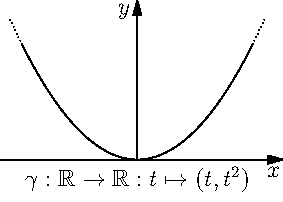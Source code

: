 import graph;
import geometry;
usepackage("amssymb");
size(5cm);

// arrowbar DotsArrow(real size=0.2)
// {
//   return new bool(picture pic, path g, pen p, margin margin) {
//     return true;
//   };
// }

real x(real t) { return t; }
real y(real t) { return t^2; }
pair f(real t) { return (x(t),(y(t))); }

path p = graph(x,y,-1,1);
draw(p);
draw(f(-1.1)--f(-1)^^f(1)--f(1.1),dotted);
axes("$x$","$y$",min=(-infinity,0),above=true,Arrow);
label("$\gamma : \mathbb R \to \mathbb R : t \mapsto (t,t^2)$", (0,0), S, UnFill);
addMargins(5pt,5pt);
